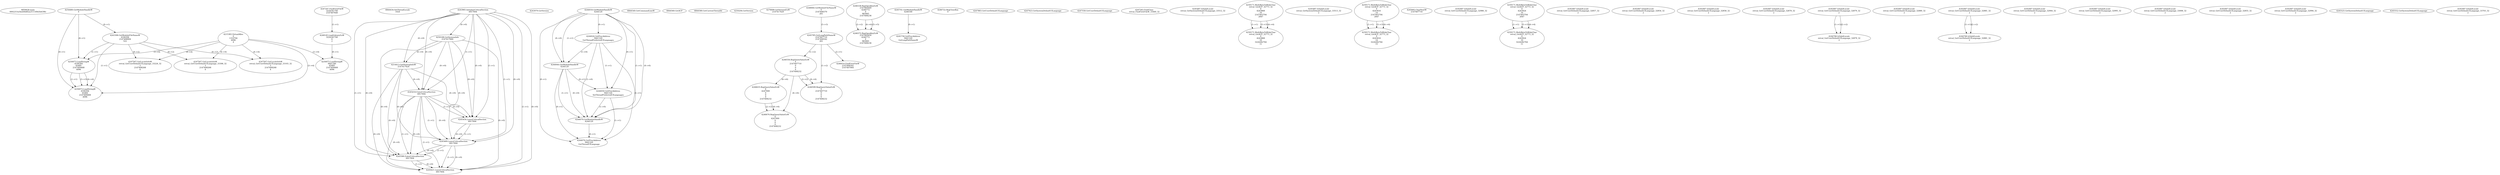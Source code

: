 // Global SCDG with merge call
digraph {
	0 [label="6850628.main
0002253a5beb9d462a311149d3b439fc"]
	1 [label="4254480.GetModuleHandleW
0"]
	2 [label="6844434.SetThreadLocale
1024"]
	3 [label="4243965.InitializeCriticalSection
6917004"]
	4 [label="4243979.GetVersion
"]
	5 [label="4244018.GetModuleHandleW
4244120"]
	6 [label="4244024.GetProcAddress
9441320
GetThreadPreferredUILanguages"]
	5 -> 6 [label="(0-->1)"]
	7 [label="4244044.GetModuleHandleW
4244120"]
	5 -> 7 [label="(1-->1)"]
	5 -> 7 [label="(0-->0)"]
	6 -> 7 [label="(1-->0)"]
	8 [label="4244050.GetProcAddress
9441320
SetThreadPreferredUILanguages"]
	5 -> 8 [label="(0-->1)"]
	6 -> 8 [label="(1-->1)"]
	7 -> 8 [label="(0-->1)"]
	9 [label="4244070.GetModuleHandleW
4244120"]
	5 -> 9 [label="(1-->1)"]
	7 -> 9 [label="(1-->1)"]
	5 -> 9 [label="(0-->0)"]
	6 -> 9 [label="(1-->0)"]
	7 -> 9 [label="(0-->0)"]
	8 -> 9 [label="(1-->0)"]
	10 [label="4244076.GetProcAddress
9441320
GetThreadUILanguage"]
	5 -> 10 [label="(0-->1)"]
	6 -> 10 [label="(1-->1)"]
	7 -> 10 [label="(0-->1)"]
	8 -> 10 [label="(1-->1)"]
	9 -> 10 [label="(0-->1)"]
	11 [label="4250188.GetSystemInfo
2147417660"]
	3 -> 11 [label="(0-->0)"]
	12 [label="6844540.GetCommandLineW
"]
	13 [label="4214413.GetStartupInfoW
2147417624"]
	3 -> 13 [label="(0-->0)"]
	11 -> 13 [label="(0-->0)"]
	14 [label="6844560.GetACP
"]
	15 [label="6844580.GetCurrentThreadId
"]
	16 [label="4250204.GetVersion
"]
	17 [label="4276690.GetVersionExW
2147417420"]
	18 [label="4243306.GetModuleFileNameW
4194304
2147408904
522"]
	1 -> 18 [label="(0-->1)"]
	19 [label="4248064.GetModuleFileNameW
0
2147408370
261"]
	20 [label="4215383.VirtualAlloc
0
1310704
4096
4"]
	21 [label="4246338.RegOpenKeyExW
2147483649
4246772
0
983065
2147408236"]
	22 [label="4245741.GetModuleHandleW
4246160"]
	23 [label="4245758.GetProcAddress
9441320
GetLongPathNameW"]
	22 -> 23 [label="(0-->1)"]
	24 [label="4245785.GetLongPathNameW
2147407710
2147406542
261"]
	19 -> 24 [label="(3-->3)"]
	25 [label="4246556.RegQueryValueExW
0
2147407710
0
0
0
2147408232"]
	24 -> 25 [label="(1-->2)"]
	26 [label="4246635.RegQueryValueExW
0
4247000
0
0
0
2147408232"]
	25 -> 26 [label="(6-->6)"]
	27 [label="4246722.RegCloseKey
0"]
	28 [label="4247883.GetUserDefaultUILanguage
"]
	29 [label="4245418.EnterCriticalSection
6917004"]
	3 -> 29 [label="(1-->1)"]
	3 -> 29 [label="(0-->0)"]
	11 -> 29 [label="(0-->0)"]
	13 -> 29 [label="(0-->0)"]
	30 [label="4245454.LeaveCriticalSection
6917004"]
	3 -> 30 [label="(1-->1)"]
	29 -> 30 [label="(1-->1)"]
	3 -> 30 [label="(0-->0)"]
	11 -> 30 [label="(0-->0)"]
	13 -> 30 [label="(0-->0)"]
	29 -> 30 [label="(0-->0)"]
	31 [label="4247923.GetSystemDefaultUILanguage
"]
	32 [label="4247558.GetUserDefaultUILanguage
"]
	33 [label="4247567.GetLocaleInfoW
retval_GetUserDefaultUILanguage_33306_32
3
2147408268
4"]
	18 -> 33 [label="(0-->2)"]
	20 -> 33 [label="(4-->4)"]
	34 [label="4247247.FindFirstFileW
3224341740
2147407640"]
	35 [label="4247263.FindClose
retval_FindFirstFileW_33440_32"]
	36 [label="4248145.LoadLibraryExW
3224341740
0
2"]
	34 -> 36 [label="(1-->1)"]
	37 [label="4250073.LoadStringW
9441340
65485
2147409468
4096"]
	36 -> 37 [label="(0-->1)"]
	20 -> 37 [label="(3-->4)"]
	38 [label="4246676.RegQueryValueExW
0
4247000
0
0
0
2147408232"]
	26 -> 38 [label="(2-->2)"]
	25 -> 38 [label="(6-->6)"]
	26 -> 38 [label="(6-->6)"]
	39 [label="4245469.LeaveCriticalSection
6917004"]
	3 -> 39 [label="(1-->1)"]
	29 -> 39 [label="(1-->1)"]
	30 -> 39 [label="(1-->1)"]
	3 -> 39 [label="(0-->0)"]
	11 -> 39 [label="(0-->0)"]
	13 -> 39 [label="(0-->0)"]
	29 -> 39 [label="(0-->0)"]
	30 -> 39 [label="(0-->0)"]
	40 [label="4245487.IsValidLocale
retval_GetSystemDefaultUILanguage_33512_32
2"]
	41 [label="4250171.MultiByteToWideChar
retval_GetACP_32773_32
0
4243868
10
2147403704
2047"]
	42 [label="4250171.MultiByteToWideChar
retval_GetACP_32773_32
0
4243868
10
3224282764
11"]
	41 -> 42 [label="(1-->1)"]
	41 -> 42 [label="(3-->3)"]
	41 -> 42 [label="(4-->4)"]
	43 [label="4245487.IsValidLocale
retval_GetSystemDefaultUILanguage_33513_32
2"]
	44 [label="4250171.MultiByteToWideChar
retval_GetACP_32773_32
0
4243616
14
2147403704
2047"]
	45 [label="4250171.MultiByteToWideChar
retval_GetACP_32773_32
0
4243616
14
3224282764
15"]
	44 -> 45 [label="(1-->1)"]
	44 -> 45 [label="(3-->3)"]
	44 -> 45 [label="(4-->4)"]
	46 [label="4245683.CharNextW
2147407716"]
	47 [label="4246599.RegQueryValueExW
0
2147407710
0
0
0
2147408232"]
	24 -> 47 [label="(1-->2)"]
	25 -> 47 [label="(2-->2)"]
	25 -> 47 [label="(6-->6)"]
	48 [label="4245487.IsValidLocale
retval_GetUserDefaultUILanguage_32986_32
2"]
	49 [label="4250171.MultiByteToWideChar
retval_GetACP_32773_32
0
4243924
10
2147403704
2047"]
	50 [label="4250171.MultiByteToWideChar
retval_GetACP_32773_32
0
4243924
10
3224282764
11"]
	49 -> 50 [label="(1-->1)"]
	49 -> 50 [label="(3-->3)"]
	49 -> 50 [label="(4-->4)"]
	51 [label="4246372.RegOpenKeyExW
2147483650
4246772
0
983065
2147408236"]
	21 -> 51 [label="(2-->2)"]
	21 -> 51 [label="(4-->4)"]
	21 -> 51 [label="(5-->5)"]
	52 [label="4245487.IsValidLocale
retval_GetUserDefaultUILanguage_32857_32
2"]
	53 [label="4245580.EnterCriticalSection
6917004"]
	3 -> 53 [label="(1-->1)"]
	29 -> 53 [label="(1-->1)"]
	39 -> 53 [label="(1-->1)"]
	3 -> 53 [label="(0-->0)"]
	11 -> 53 [label="(0-->0)"]
	13 -> 53 [label="(0-->0)"]
	29 -> 53 [label="(0-->0)"]
	39 -> 53 [label="(0-->0)"]
	54 [label="4245621.LeaveCriticalSection
6917004"]
	3 -> 54 [label="(1-->1)"]
	29 -> 54 [label="(1-->1)"]
	39 -> 54 [label="(1-->1)"]
	53 -> 54 [label="(1-->1)"]
	3 -> 54 [label="(0-->0)"]
	11 -> 54 [label="(0-->0)"]
	13 -> 54 [label="(0-->0)"]
	29 -> 54 [label="(0-->0)"]
	39 -> 54 [label="(0-->0)"]
	53 -> 54 [label="(0-->0)"]
	55 [label="4247567.GetLocaleInfoW
retval_GetUserDefaultUILanguage_33103_32
3
2147408268
4"]
	18 -> 55 [label="(0-->2)"]
	20 -> 55 [label="(4-->4)"]
	56 [label="4250073.LoadStringW
4194304
65485
2147409468
4096"]
	1 -> 56 [label="(0-->1)"]
	18 -> 56 [label="(1-->1)"]
	20 -> 56 [label="(3-->4)"]
	57 [label="4250073.LoadStringW
4194304
65484
2147409468
4096"]
	1 -> 57 [label="(0-->1)"]
	18 -> 57 [label="(1-->1)"]
	56 -> 57 [label="(1-->1)"]
	56 -> 57 [label="(3-->3)"]
	20 -> 57 [label="(3-->4)"]
	56 -> 57 [label="(4-->4)"]
	58 [label="4247567.GetLocaleInfoW
retval_GetUserDefaultUILanguage_33224_32
3
2147408268
4"]
	18 -> 58 [label="(0-->2)"]
	20 -> 58 [label="(4-->4)"]
	59 [label="4245487.IsValidLocale
retval_GetUserDefaultUILanguage_32854_32
2"]
	60 [label="4245487.IsValidLocale
retval_GetUserDefaultUILanguage_32858_32
2"]
	61 [label="4245487.IsValidLocale
retval_GetUserDefaultUILanguage_32878_32
2"]
	62 [label="4245487.IsValidLocale
retval_GetUserDefaultUILanguage_32879_32
2"]
	63 [label="4245487.IsValidLocale
retval_GetUserDefaultUILanguage_32880_32
2"]
	64 [label="4245487.IsValidLocale
retval_GetUserDefaultUILanguage_32881_32
2"]
	65 [label="4245487.IsValidLocale
retval_GetUserDefaultUILanguage_32904_32
2"]
	66 [label="4245487.IsValidLocale
retval_GetUserDefaultUILanguage_32995_32
2"]
	67 [label="4245487.IsValidLocale
retval_GetUserDefaultUILanguage_33006_32
2"]
	68 [label="4245487.IsValidLocale
retval_GetUserDefaultUILanguage_32855_32
2"]
	69 [label="4245487.IsValidLocale
retval_GetUserDefaultUILanguage_32994_32
2"]
	70 [label="4244766.IsValidLocale
retval_GetUserDefaultUILanguage_32881_32
2"]
	64 -> 70 [label="(1-->1)"]
	64 -> 70 [label="(2-->2)"]
	71 [label="4245525.GetSystemDefaultUILanguage
"]
	72 [label="4245552.GetSystemDefaultUILanguage
"]
	73 [label="4244766.IsValidLocale
retval_GetUserDefaultUILanguage_32879_32
2"]
	62 -> 73 [label="(1-->1)"]
	62 -> 73 [label="(2-->2)"]
	74 [label="4246014.FindFirstFileW
2147406542
2147407064"]
	24 -> 74 [label="(2-->1)"]
	75 [label="4245487.IsValidLocale
retval_GetUserDefaultUILanguage_33703_32
2"]
}
